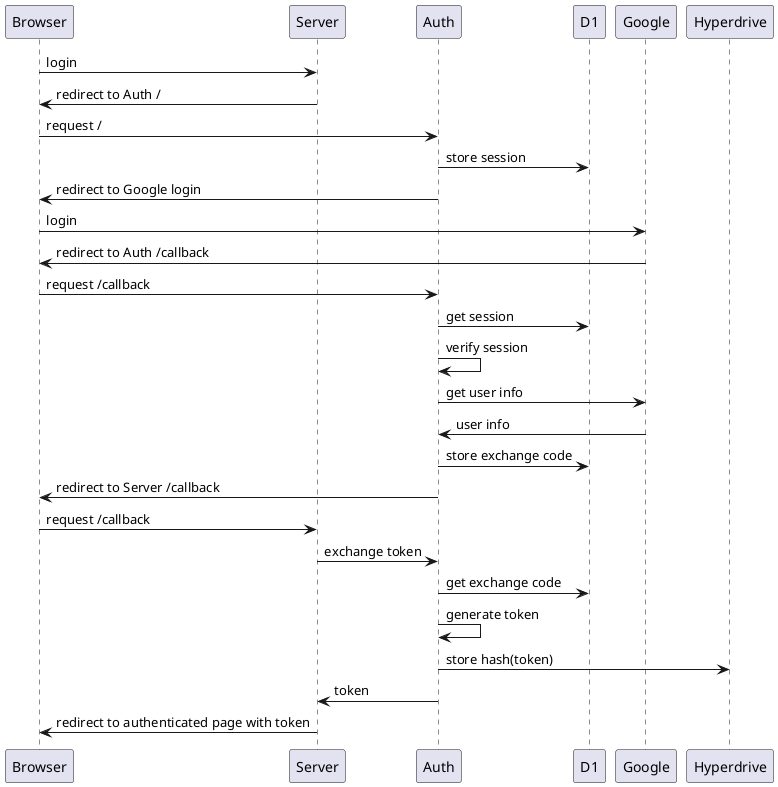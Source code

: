 @startuml Login
Browser -> Server: login
Server -> Browser: redirect to Auth /
Browser -> Auth: request /
Auth -> D1: store session
Auth -> Browser: redirect to Google login
Browser -> Google: login
Google -> Browser: redirect to Auth /callback
Browser -> Auth: request /callback
Auth -> D1: get session
Auth -> Auth: verify session
Auth -> Google: get user info
Google -> Auth: user info
Auth -> D1: store exchange code
Auth -> Browser: redirect to Server /callback
Browser -> Server: request /callback
Server -> Auth: exchange token
Auth -> D1: get exchange code
Auth -> Auth: generate token
Auth -> Hyperdrive: store hash(token)
Auth -> Server: token
Server -> Browser: redirect to authenticated page with token
@enduml
